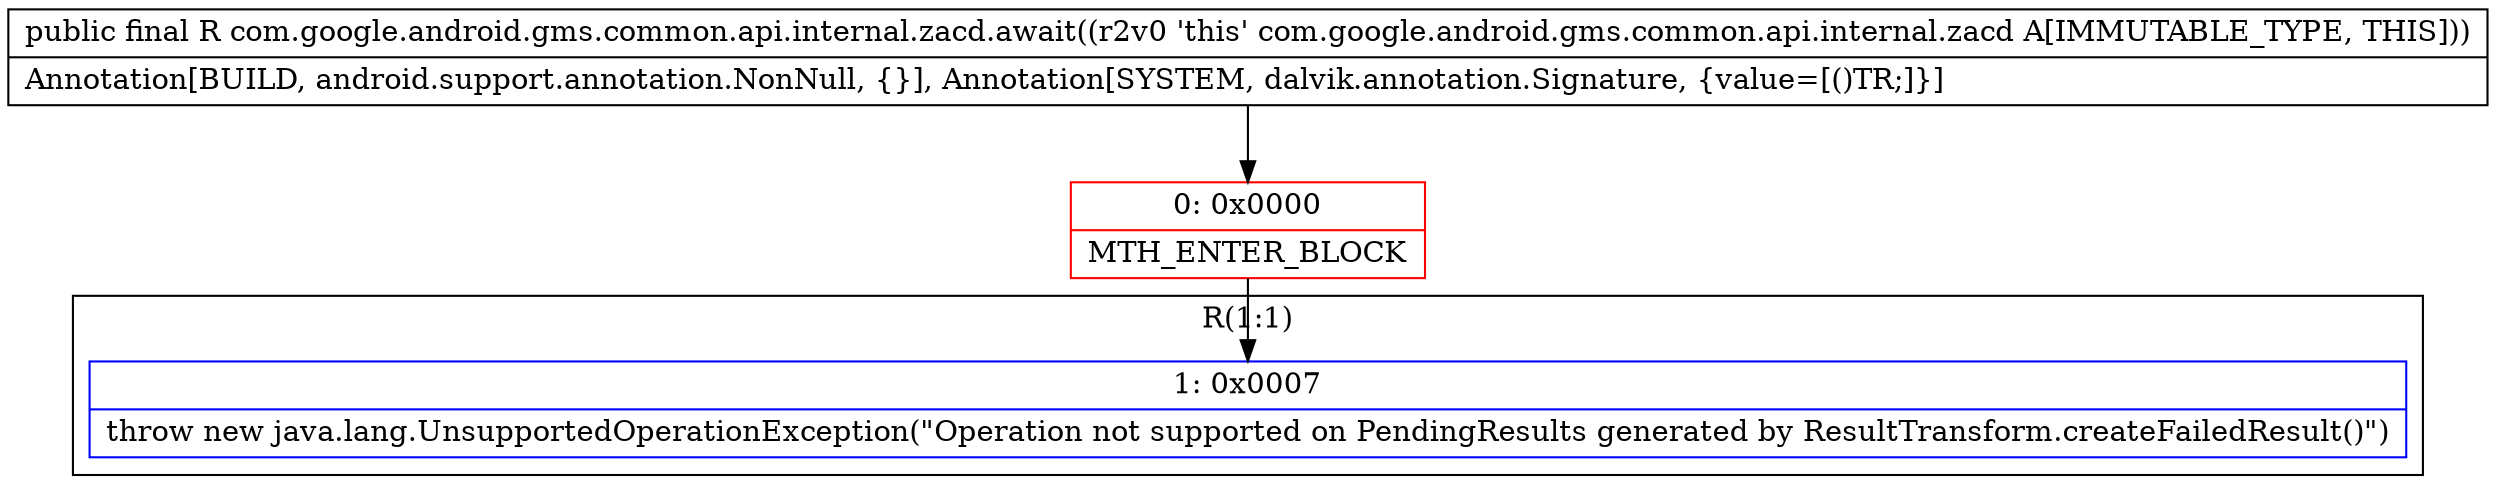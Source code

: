 digraph "CFG forcom.google.android.gms.common.api.internal.zacd.await()Lcom\/google\/android\/gms\/common\/api\/Result;" {
subgraph cluster_Region_342394184 {
label = "R(1:1)";
node [shape=record,color=blue];
Node_1 [shape=record,label="{1\:\ 0x0007|throw new java.lang.UnsupportedOperationException(\"Operation not supported on PendingResults generated by ResultTransform.createFailedResult()\")\l}"];
}
Node_0 [shape=record,color=red,label="{0\:\ 0x0000|MTH_ENTER_BLOCK\l}"];
MethodNode[shape=record,label="{public final R com.google.android.gms.common.api.internal.zacd.await((r2v0 'this' com.google.android.gms.common.api.internal.zacd A[IMMUTABLE_TYPE, THIS]))  | Annotation[BUILD, android.support.annotation.NonNull, \{\}], Annotation[SYSTEM, dalvik.annotation.Signature, \{value=[()TR;]\}]\l}"];
MethodNode -> Node_0;
Node_0 -> Node_1;
}

